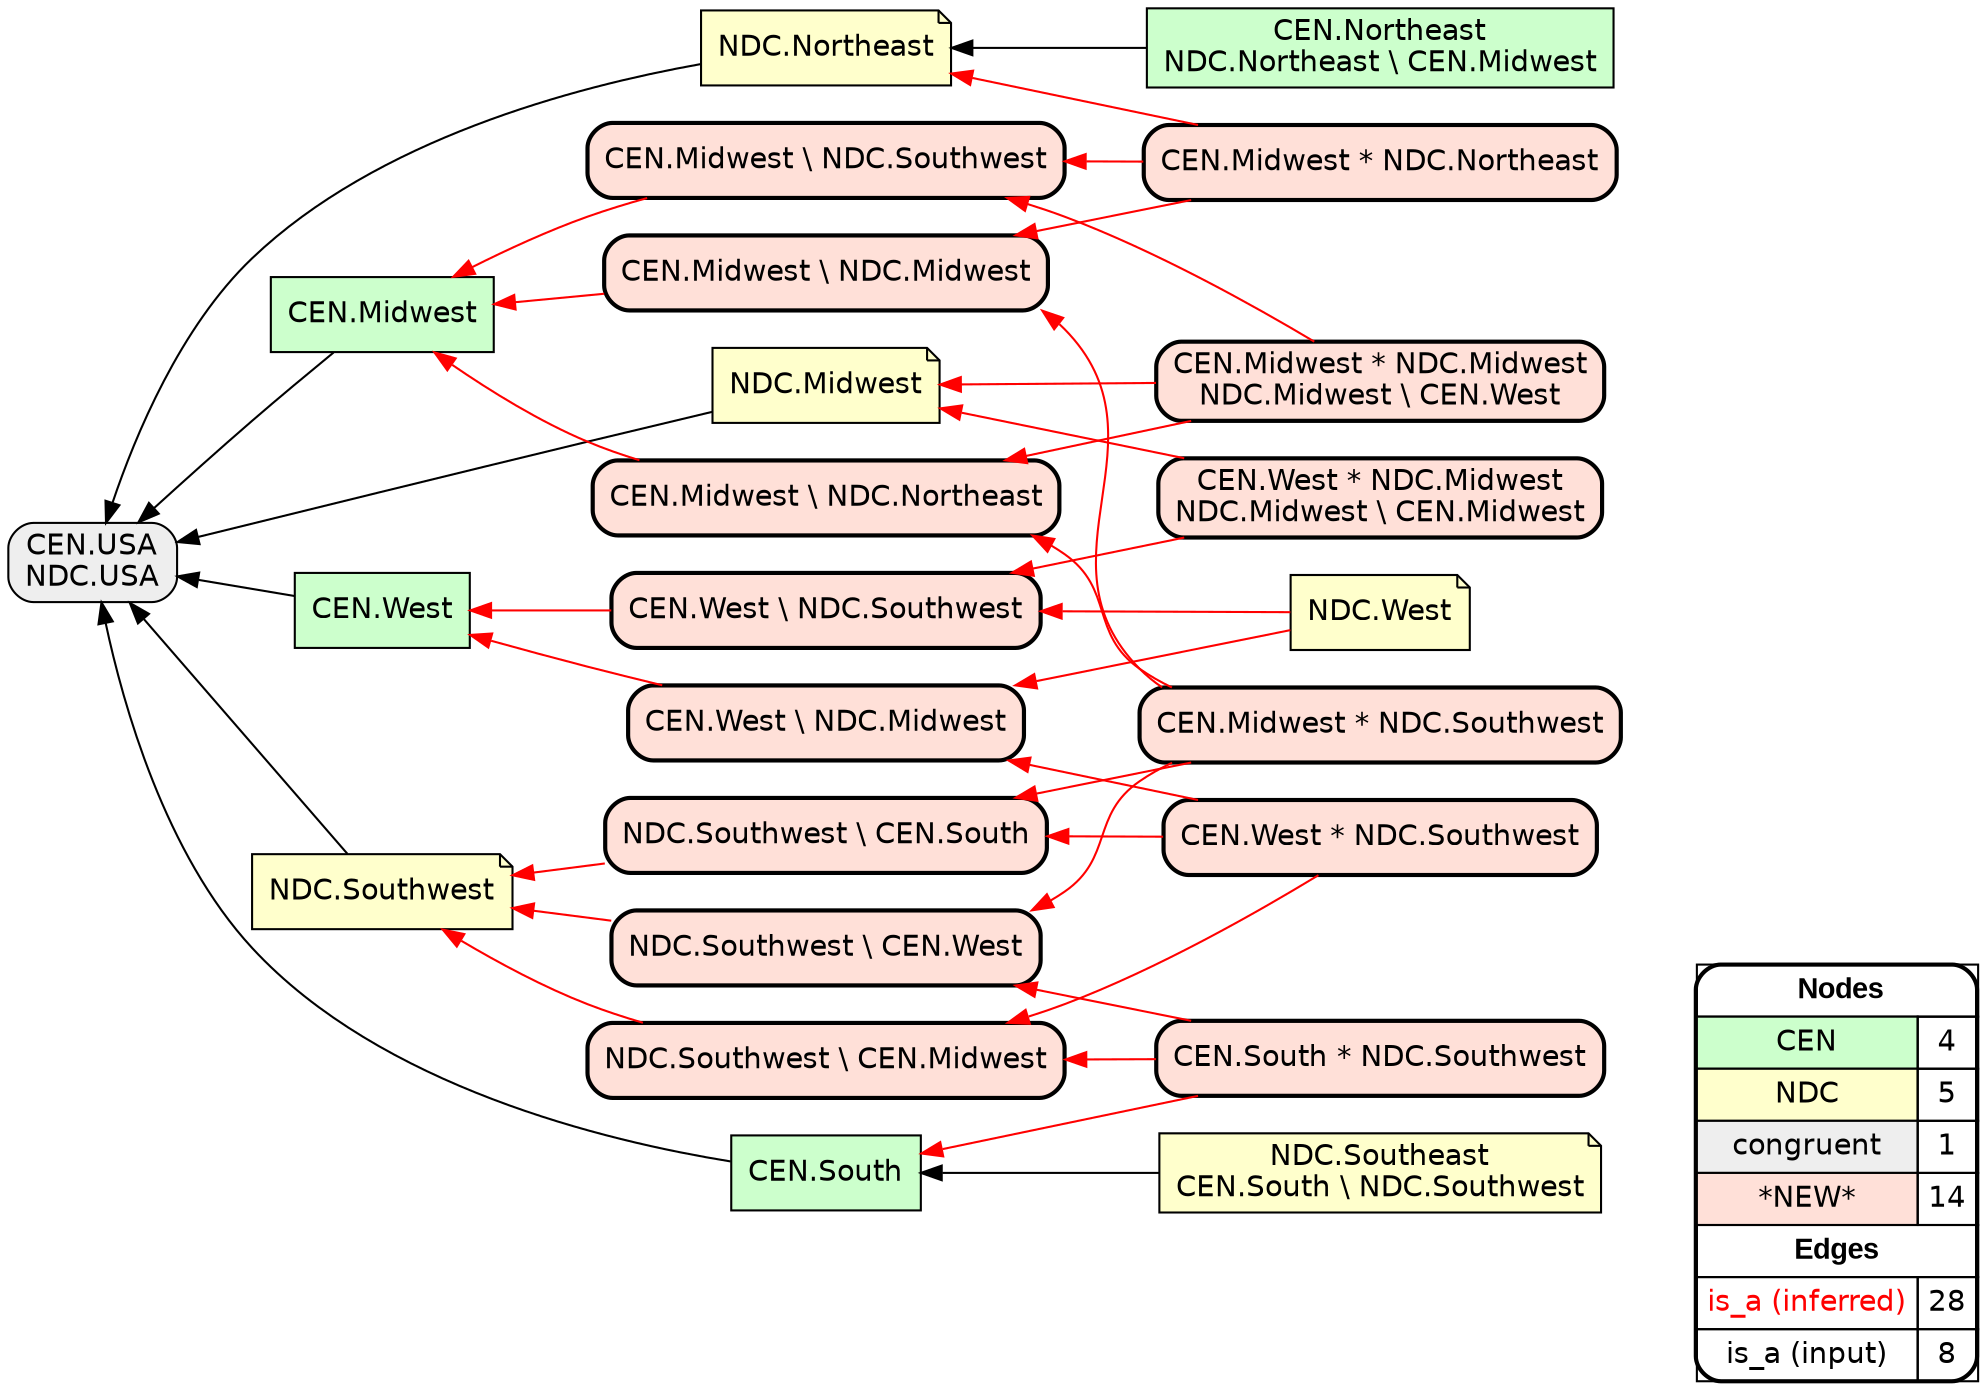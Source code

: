 digraph{
rankdir=RL
node[shape=box style=filled fillcolor="#CCFFCC" fontname="helvetica"] 
"CEN.Midwest"
"CEN.West"
"CEN.Northeast\nNDC.Northeast \\ CEN.Midwest"
"CEN.South"
node[shape=note style=filled fillcolor="#FFFFCC" fontname="helvetica"] 
"NDC.Midwest"
"NDC.West"
"NDC.Southeast\nCEN.South \\ NDC.Southwest"
"NDC.Northeast"
"NDC.Southwest"
node[shape=box style="filled,rounded" fillcolor="#EEEEEE" fontname="helvetica"] 
"CEN.USA\nNDC.USA"
node[shape=box style="filled,rounded,bold" fillcolor="#FFE0D8" fontname="helvetica"] 
"CEN.West * NDC.Midwest\nNDC.Midwest \\ CEN.Midwest"
"CEN.Midwest * NDC.Southwest"
"NDC.Southwest \\ CEN.Midwest"
"CEN.Midwest * NDC.Northeast"
"CEN.West * NDC.Southwest"
"NDC.Southwest \\ CEN.South"
"CEN.West \\ NDC.Midwest"
"CEN.Midwest \\ NDC.Midwest"
"CEN.West \\ NDC.Southwest"
"NDC.Southwest \\ CEN.West"
"CEN.Midwest \\ NDC.Southwest"
"CEN.Midwest * NDC.Midwest\nNDC.Midwest \\ CEN.West"
"CEN.Midwest \\ NDC.Northeast"
"CEN.South * NDC.Southwest"
edge[arrowhead=normal style=dotted color="#000000" constraint=true penwidth=1]
edge[arrowhead=normal style=solid color="#FF0000" constraint=true penwidth=1]
"CEN.West * NDC.Midwest\nNDC.Midwest \\ CEN.Midwest" -> "CEN.West \\ NDC.Southwest"
"CEN.Midwest * NDC.Midwest\nNDC.Midwest \\ CEN.West" -> "CEN.Midwest \\ NDC.Northeast"
"CEN.Midwest * NDC.Northeast" -> "CEN.Midwest \\ NDC.Southwest"
"CEN.Midwest \\ NDC.Northeast" -> "CEN.Midwest"
"CEN.West \\ NDC.Southwest" -> "CEN.West"
"CEN.Midwest * NDC.Northeast" -> "CEN.Midwest \\ NDC.Midwest"
"CEN.South * NDC.Southwest" -> "NDC.Southwest \\ CEN.West"
"NDC.West" -> "CEN.West \\ NDC.Midwest"
"CEN.Midwest \\ NDC.Southwest" -> "CEN.Midwest"
"CEN.Midwest * NDC.Midwest\nNDC.Midwest \\ CEN.West" -> "CEN.Midwest \\ NDC.Southwest"
"CEN.South * NDC.Southwest" -> "CEN.South"
"CEN.Midwest * NDC.Southwest" -> "CEN.Midwest \\ NDC.Midwest"
"CEN.Midwest * NDC.Southwest" -> "NDC.Southwest \\ CEN.South"
"CEN.West * NDC.Southwest" -> "NDC.Southwest \\ CEN.South"
"CEN.West \\ NDC.Midwest" -> "CEN.West"
"CEN.West * NDC.Southwest" -> "CEN.West \\ NDC.Midwest"
"CEN.West * NDC.Southwest" -> "NDC.Southwest \\ CEN.Midwest"
"CEN.Midwest * NDC.Midwest\nNDC.Midwest \\ CEN.West" -> "NDC.Midwest"
"NDC.Southwest \\ CEN.South" -> "NDC.Southwest"
"NDC.Southwest \\ CEN.West" -> "NDC.Southwest"
"CEN.Midwest * NDC.Southwest" -> "NDC.Southwest \\ CEN.West"
"CEN.West * NDC.Midwest\nNDC.Midwest \\ CEN.Midwest" -> "NDC.Midwest"
"CEN.Midwest * NDC.Northeast" -> "NDC.Northeast"
"NDC.West" -> "CEN.West \\ NDC.Southwest"
"NDC.Southwest \\ CEN.Midwest" -> "NDC.Southwest"
"CEN.South * NDC.Southwest" -> "NDC.Southwest \\ CEN.Midwest"
"CEN.Midwest \\ NDC.Midwest" -> "CEN.Midwest"
"CEN.Midwest * NDC.Southwest" -> "CEN.Midwest \\ NDC.Northeast"
edge[arrowhead=normal style=solid color="#000000" constraint=true penwidth=1]
"NDC.Southeast\nCEN.South \\ NDC.Southwest" -> "CEN.South"
"CEN.South" -> "CEN.USA\nNDC.USA"
"CEN.Northeast\nNDC.Northeast \\ CEN.Midwest" -> "NDC.Northeast"
"NDC.Northeast" -> "CEN.USA\nNDC.USA"
"NDC.Midwest" -> "CEN.USA\nNDC.USA"
"NDC.Southwest" -> "CEN.USA\nNDC.USA"
"CEN.West" -> "CEN.USA\nNDC.USA"
"CEN.Midwest" -> "CEN.USA\nNDC.USA"
node[shape=box] 
{rank=source Legend [fillcolor= white margin=0 label=< 
 <TABLE BORDER="0" CELLBORDER="1" CELLSPACING="0" CELLPADDING="4"> 
<TR> <TD COLSPAN="2"><font face="Arial Black"> Nodes</font></TD> </TR> 
<TR> 
 <TD bgcolor="#CCFFCC" fontname="helvetica">CEN</TD> 
 <TD>4</TD> 
 </TR> 
<TR> 
 <TD bgcolor="#FFFFCC" fontname="helvetica">NDC</TD> 
 <TD>5</TD> 
 </TR> 
<TR> 
 <TD bgcolor="#EEEEEE" fontname="helvetica">congruent</TD> 
 <TD>1</TD> 
 </TR> 
<TR> 
 <TD bgcolor="#FFE0D8" fontname="helvetica">*NEW*</TD> 
 <TD>14</TD> 
 </TR> 
<TR> <TD COLSPAN="2"><font face = "Arial Black"> Edges </font></TD> </TR> 
<TR> 
 <TD><font color ="#FF0000">is_a (inferred)</font></TD><TD>28</TD>
</TR>
<TR> 
 <TD><font color ="#000000">is_a (input)</font></TD><TD>8</TD>
</TR>
</TABLE> 
 >] } 
}